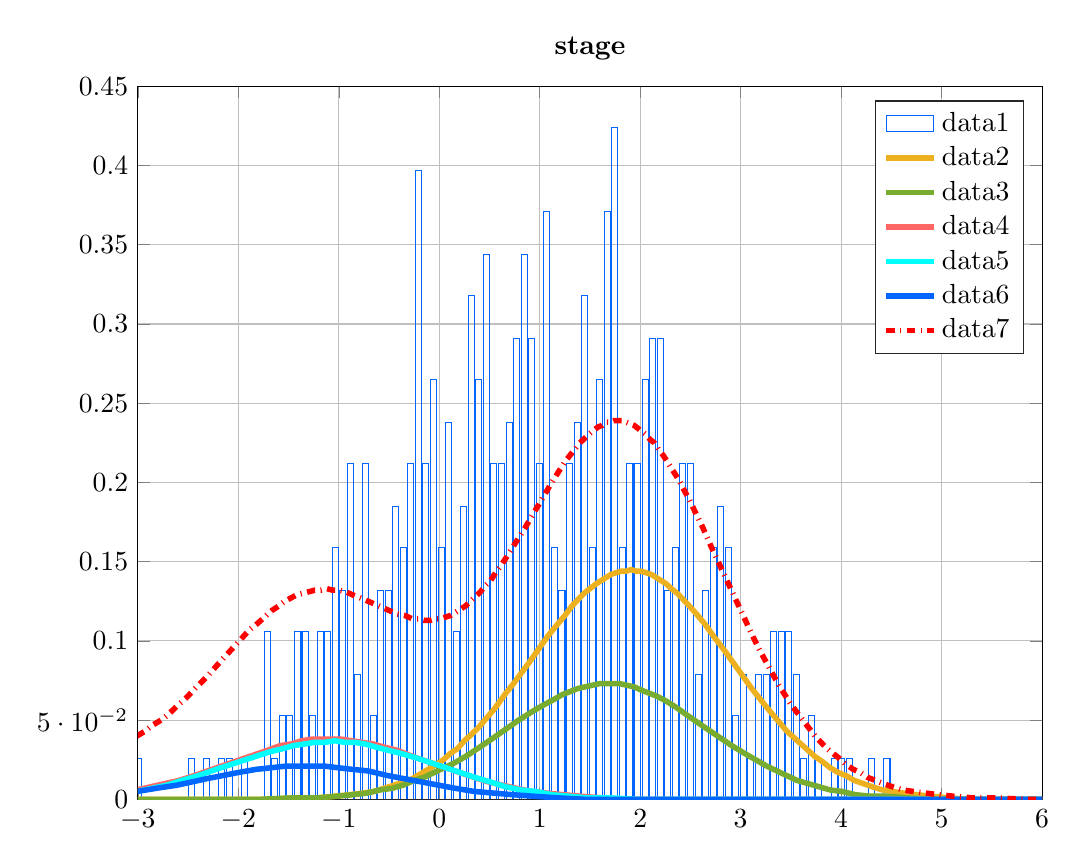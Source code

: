 % This file was created by matlab2tikz.
%
%The latest updates can be retrieved from
%  http://www.mathworks.com/matlabcentral/fileexchange/22022-matlab2tikz-matlab2tikz
%where you can also make suggestions and rate matlab2tikz.
%
\definecolor{mycolor1}{rgb}{0.0,0.4,1.0}%
\definecolor{mycolor2}{rgb}{0.929,0.694,0.125}%
\definecolor{mycolor3}{rgb}{0.466,0.674,0.188}%
\definecolor{mycolor4}{rgb}{0.0,1.0,1.0}%
%
\begin{tikzpicture}

\begin{axis}[%
width=4.521in,
height=3.566in,
at={(0.758in,0.481in)},
scale only axis,
bar shift auto,
xmin=-3,
xmax=6,
ymin=0,
ymax=0.45,
axis background/.style={fill=white},
title style={font=\bfseries},
title={stage},
xmajorgrids,
ymajorgrids,
legend style={legend cell align=left, align=left, draw=white!15!black}
]
\addplot[ybar, bar width=0.06, fill=white, fill opacity=0, draw=mycolor1, area legend] table[row sep=crcr] {%
-2.992	0.026\\
-2.916	0\\
-2.841	0\\
-2.766	0\\
-2.691	0\\
-2.615	0\\
-2.54	0\\
-2.465	0.026\\
-2.39	0\\
-2.314	0.026\\
-2.239	0\\
-2.164	0.026\\
-2.089	0.026\\
-2.014	0\\
-1.938	0.026\\
-1.863	0\\
-1.788	0\\
-1.713	0.106\\
-1.637	0.026\\
-1.562	0.053\\
-1.487	0.053\\
-1.412	0.106\\
-1.336	0.106\\
-1.261	0.053\\
-1.186	0.106\\
-1.111	0.106\\
-1.036	0.159\\
-0.96	0.132\\
-0.885	0.212\\
-0.81	0.079\\
-0.735	0.212\\
-0.659	0.053\\
-0.584	0.132\\
-0.509	0.132\\
-0.434	0.185\\
-0.358	0.159\\
-0.283	0.212\\
-0.208	0.397\\
-0.133	0.212\\
-0.058	0.265\\
0.018	0.159\\
0.093	0.238\\
0.168	0.106\\
0.243	0.185\\
0.319	0.318\\
0.394	0.265\\
0.469	0.344\\
0.544	0.212\\
0.62	0.212\\
0.695	0.238\\
0.77	0.291\\
0.845	0.344\\
0.92	0.291\\
0.996	0.212\\
1.071	0.371\\
1.146	0.159\\
1.221	0.132\\
1.297	0.212\\
1.372	0.238\\
1.447	0.318\\
1.522	0.159\\
1.598	0.265\\
1.673	0.371\\
1.748	0.424\\
1.823	0.159\\
1.898	0.212\\
1.974	0.212\\
2.049	0.265\\
2.124	0.291\\
2.199	0.291\\
2.275	0.132\\
2.35	0.159\\
2.425	0.212\\
2.5	0.212\\
2.576	0.079\\
2.651	0.132\\
2.726	0.159\\
2.801	0.185\\
2.876	0.159\\
2.952	0.053\\
3.027	0.079\\
3.102	0.026\\
3.177	0.079\\
3.253	0.079\\
3.328	0.106\\
3.403	0.106\\
3.478	0.106\\
3.554	0.079\\
3.629	0.026\\
3.704	0.053\\
3.779	0.026\\
3.854	0\\
3.93	0.026\\
4.005	0.026\\
4.08	0.026\\
4.155	0\\
4.231	0\\
4.306	0.026\\
4.381	0\\
4.456	0.026\\
};
\addplot[forget plot, color=white!15!black] table[row sep=crcr] {%
-3	0\\
6	0\\
};
\addlegendentry{data1}

\addplot [color=mycolor2, line width=2.0pt]
  table[row sep=crcr]{%
-3.01	8.078e-07\\
-1.76	0.0\\
-1.43	0.001\\
-1.21	0.001\\
-1.04	0.002\\
-0.89	0.003\\
-0.76	0.004\\
-0.65	0.005\\
-0.55	0.007\\
-0.45	0.009\\
-0.36	0.011\\
-0.27	0.013\\
-0.19	0.016\\
-0.11	0.019\\
-0.03	0.022\\
0.04	0.025\\
0.11	0.029\\
0.18	0.032\\
0.25	0.037\\
0.32	0.041\\
0.4	0.046\\
0.48	0.052\\
0.56	0.058\\
0.65	0.066\\
0.75	0.074\\
0.89	0.086\\
1.08	0.103\\
1.17	0.11\\
1.25	0.116\\
1.32	0.122\\
1.38	0.126\\
1.44	0.13\\
1.5	0.133\\
1.56	0.136\\
1.61	0.138\\
1.66	0.14\\
1.71	0.142\\
1.76	0.143\\
1.81	0.144\\
1.86	0.144\\
1.91	0.145\\
1.96	0.144\\
2.01	0.144\\
2.06	0.143\\
2.11	0.142\\
2.16	0.14\\
2.21	0.138\\
2.26	0.136\\
2.31	0.133\\
2.37	0.13\\
2.43	0.126\\
2.49	0.122\\
2.56	0.117\\
2.64	0.111\\
2.73	0.103\\
2.85	0.093\\
3.11	0.07\\
3.21	0.062\\
3.3	0.055\\
3.38	0.049\\
3.46	0.043\\
3.53	0.039\\
3.6	0.035\\
3.67	0.031\\
3.74	0.027\\
3.81	0.024\\
3.89	0.02\\
3.97	0.017\\
4.05	0.015\\
4.13	0.012\\
4.22	0.01\\
4.31	0.008\\
4.41	0.006\\
4.51	0.005\\
4.62	0.004\\
4.75	0.003\\
4.9	0.002\\
5.07	0.001\\
5.29	0.0\\
5.59	0.0\\
6.01	3.215e-05\\
};
\addlegendentry{data2}

\addplot [color=mycolor3, line width=2.0pt]
  table[row sep=crcr]{%
-3.01	1.269e-06\\
-1.8	0.0\\
-1.45	0.001\\
-1.21	0.001\\
-1.02	0.002\\
-0.86	0.003\\
-0.72	0.004\\
-0.59	0.006\\
-0.47	0.007\\
-0.36	0.009\\
-0.25	0.012\\
-0.15	0.014\\
-0.05	0.017\\
0.05	0.02\\
0.15	0.023\\
0.26	0.027\\
0.38	0.032\\
0.52	0.038\\
0.79	0.05\\
0.94	0.056\\
1.05	0.06\\
1.14	0.063\\
1.22	0.066\\
1.3	0.068\\
1.38	0.07\\
1.45	0.071\\
1.52	0.072\\
1.59	0.073\\
1.66	0.073\\
1.73	0.073\\
1.8	0.073\\
1.87	0.072\\
1.94	0.071\\
2.01	0.069\\
2.09	0.067\\
2.17	0.065\\
2.26	0.062\\
2.36	0.058\\
2.47	0.053\\
2.63	0.046\\
2.91	0.034\\
3.04	0.029\\
3.15	0.025\\
3.26	0.021\\
3.36	0.018\\
3.46	0.015\\
3.56	0.012\\
3.67	0.01\\
3.78	0.008\\
3.89	0.006\\
4.01	0.005\\
4.14	0.003\\
4.29	0.002\\
4.46	0.002\\
4.66	0.001\\
4.91	0.0\\
5.27	0.0\\
5.96	7.441e-06\\
6.01	5.997e-06\\
};
\addlegendentry{data3}

\addplot [color=white!40!red, line width=2.0pt]
  table[row sep=crcr]{%
-3.01	0.006\\
-2.87	0.008\\
-2.73	0.01\\
-2.59	0.012\\
-2.44	0.015\\
-2.26	0.019\\
-1.71	0.031\\
-1.58	0.034\\
-1.47	0.035\\
-1.37	0.037\\
-1.27	0.038\\
-1.17	0.038\\
-1.07	0.038\\
-0.97	0.038\\
-0.87	0.037\\
-0.77	0.036\\
-0.66	0.035\\
-0.55	0.033\\
-0.42	0.031\\
-0.26	0.027\\
0.34	0.014\\
0.49	0.011\\
0.63	0.009\\
0.77	0.007\\
0.92	0.005\\
1.07	0.004\\
1.23	0.003\\
1.41	0.002\\
1.62	0.001\\
1.88	0.0\\
2.23	0.0\\
2.84	1.698e-05\\
5.71	3.505e-12\\
6.01	4.361e-13\\
};
\addlegendentry{data4}

\addplot [color=mycolor4, line width=2.0pt]
  table[row sep=crcr]{%
-3.01	0.005\\
-2.86	0.007\\
-2.71	0.009\\
-2.56	0.012\\
-2.4	0.015\\
-2.22	0.019\\
-1.69	0.03\\
-1.56	0.032\\
-1.45	0.034\\
-1.34	0.035\\
-1.24	0.036\\
-1.14	0.036\\
-1.04	0.037\\
-0.94	0.036\\
-0.84	0.036\\
-0.74	0.035\\
-0.63	0.033\\
-0.51	0.031\\
-0.38	0.029\\
-0.22	0.026\\
0.35	0.014\\
0.51	0.011\\
0.66	0.008\\
0.81	0.006\\
0.96	0.005\\
1.12	0.003\\
1.29	0.002\\
1.48	0.001\\
1.7	0.001\\
1.98	0.0\\
2.38	9.9e-05\\
3.17	4.791e-06\\
6.01	5.169e-13\\
};
\addlegendentry{data5}

\addplot [color=mycolor1, line width=2.0pt]
  table[row sep=crcr]{%
-3.01	0.005\\
-2.82	0.007\\
-2.61	0.009\\
-2.32	0.013\\
-2	0.017\\
-1.82	0.019\\
-1.67	0.02\\
-1.53	0.021\\
-1.4	0.021\\
-1.27	0.021\\
-1.14	0.021\\
-1.01	0.02\\
-0.87	0.019\\
-0.71	0.018\\
-0.51	0.015\\
0.16	0.007\\
0.35	0.005\\
0.54	0.004\\
0.73	0.003\\
0.94	0.002\\
1.18	0.001\\
1.47	0.0\\
1.86	0.0\\
2.55	1.178e-05\\
6.01	4.441e-14\\
};
\addlegendentry{data6}

\addplot [color=red, dashdotted, line width=2.0pt]
  table[row sep=crcr]{%
-3.01	0.04\\
-2.93	0.043\\
-2.85	0.047\\
-2.77	0.05\\
-2.69	0.054\\
-2.61	0.059\\
-2.52	0.064\\
-2.43	0.07\\
-2.32	0.077\\
-2.15	0.089\\
-1.99	0.1\\
-1.89	0.107\\
-1.81	0.111\\
-1.74	0.115\\
-1.67	0.119\\
-1.6	0.122\\
-1.54	0.125\\
-1.48	0.127\\
-1.42	0.129\\
-1.36	0.13\\
-1.3	0.131\\
-1.24	0.132\\
-1.18	0.132\\
-1.12	0.133\\
-1.06	0.132\\
-1	0.132\\
-0.93	0.131\\
-0.86	0.129\\
-0.78	0.127\\
-0.67	0.124\\
-0.42	0.117\\
-0.34	0.116\\
-0.27	0.114\\
-0.21	0.114\\
-0.15	0.113\\
-0.09	0.113\\
-0.04	0.114\\
0.01	0.114\\
0.06	0.115\\
0.11	0.116\\
0.16	0.118\\
0.21	0.12\\
0.26	0.122\\
0.31	0.125\\
0.36	0.128\\
0.41	0.131\\
0.46	0.135\\
0.51	0.138\\
0.57	0.144\\
0.63	0.149\\
0.69	0.155\\
0.76	0.162\\
0.85	0.171\\
1.12	0.2\\
1.19	0.207\\
1.25	0.213\\
1.3	0.217\\
1.35	0.221\\
1.4	0.225\\
1.45	0.228\\
1.5	0.231\\
1.54	0.233\\
1.58	0.235\\
1.62	0.236\\
1.66	0.238\\
1.7	0.238\\
1.74	0.239\\
1.78	0.239\\
1.82	0.239\\
1.86	0.238\\
1.9	0.237\\
1.94	0.236\\
1.98	0.234\\
2.02	0.232\\
2.06	0.23\\
2.1	0.227\\
2.14	0.225\\
2.18	0.221\\
2.23	0.217\\
2.28	0.212\\
2.33	0.207\\
2.38	0.202\\
2.43	0.196\\
2.49	0.189\\
2.55	0.181\\
2.62	0.172\\
2.71	0.159\\
3.04	0.114\\
3.12	0.103\\
3.19	0.094\\
3.26	0.086\\
3.32	0.079\\
3.38	0.072\\
3.44	0.066\\
3.5	0.06\\
3.56	0.055\\
3.62	0.05\\
3.68	0.045\\
3.74	0.04\\
3.8	0.036\\
3.86	0.032\\
3.92	0.029\\
3.98	0.026\\
4.05	0.022\\
4.12	0.019\\
4.19	0.017\\
4.26	0.014\\
4.34	0.012\\
4.42	0.01\\
4.51	0.008\\
4.61	0.006\\
4.72	0.005\\
4.84	0.004\\
4.97	0.003\\
5.12	0.002\\
5.3	0.001\\
5.53	0.001\\
5.86	0.0\\
6.01	0.0\\
};
\addlegendentry{data7}

\end{axis}
\end{tikzpicture}%